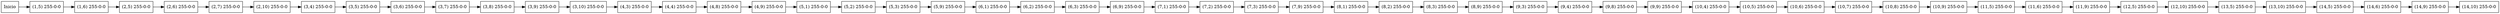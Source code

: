 digraph firsGraph{
node [shape=record];
rankdir=LR;
node0 [label=" Inicio "];
node1[label="(1,5) 255-0-0"];
node0-> node1;
node2[label="(1,6) 255-0-0"];
node1-> node2;
node3[label="(2,5) 255-0-0"];
node2-> node3;
node4[label="(2,6) 255-0-0"];
node3-> node4;
node5[label="(2,7) 255-0-0"];
node4-> node5;
node6[label="(2,10) 255-0-0"];
node5-> node6;
node7[label="(3,4) 255-0-0"];
node6-> node7;
node8[label="(3,5) 255-0-0"];
node7-> node8;
node9[label="(3,6) 255-0-0"];
node8-> node9;
node10[label="(3,7) 255-0-0"];
node9-> node10;
node11[label="(3,8) 255-0-0"];
node10-> node11;
node12[label="(3,9) 255-0-0"];
node11-> node12;
node13[label="(3,10) 255-0-0"];
node12-> node13;
node14[label="(4,3) 255-0-0"];
node13-> node14;
node15[label="(4,4) 255-0-0"];
node14-> node15;
node16[label="(4,8) 255-0-0"];
node15-> node16;
node17[label="(4,9) 255-0-0"];
node16-> node17;
node18[label="(5,1) 255-0-0"];
node17-> node18;
node19[label="(5,2) 255-0-0"];
node18-> node19;
node20[label="(5,3) 255-0-0"];
node19-> node20;
node21[label="(5,9) 255-0-0"];
node20-> node21;
node22[label="(6,1) 255-0-0"];
node21-> node22;
node23[label="(6,2) 255-0-0"];
node22-> node23;
node24[label="(6,3) 255-0-0"];
node23-> node24;
node25[label="(6,9) 255-0-0"];
node24-> node25;
node26[label="(7,1) 255-0-0"];
node25-> node26;
node27[label="(7,2) 255-0-0"];
node26-> node27;
node28[label="(7,3) 255-0-0"];
node27-> node28;
node29[label="(7,9) 255-0-0"];
node28-> node29;
node30[label="(8,1) 255-0-0"];
node29-> node30;
node31[label="(8,2) 255-0-0"];
node30-> node31;
node32[label="(8,3) 255-0-0"];
node31-> node32;
node33[label="(8,9) 255-0-0"];
node32-> node33;
node34[label="(9,3) 255-0-0"];
node33-> node34;
node35[label="(9,4) 255-0-0"];
node34-> node35;
node36[label="(9,8) 255-0-0"];
node35-> node36;
node37[label="(9,9) 255-0-0"];
node36-> node37;
node38[label="(10,4) 255-0-0"];
node37-> node38;
node39[label="(10,5) 255-0-0"];
node38-> node39;
node40[label="(10,6) 255-0-0"];
node39-> node40;
node41[label="(10,7) 255-0-0"];
node40-> node41;
node42[label="(10,8) 255-0-0"];
node41-> node42;
node43[label="(10,9) 255-0-0"];
node42-> node43;
node44[label="(11,5) 255-0-0"];
node43-> node44;
node45[label="(11,6) 255-0-0"];
node44-> node45;
node46[label="(11,9) 255-0-0"];
node45-> node46;
node47[label="(12,5) 255-0-0"];
node46-> node47;
node48[label="(12,10) 255-0-0"];
node47-> node48;
node49[label="(13,5) 255-0-0"];
node48-> node49;
node50[label="(13,10) 255-0-0"];
node49-> node50;
node51[label="(14,5) 255-0-0"];
node50-> node51;
node52[label="(14,6) 255-0-0"];
node51-> node52;
node53[label="(14,9) 255-0-0"];
node52-> node53;
node54[label="(14,10) 255-0-0"];
node53-> node54;
}
